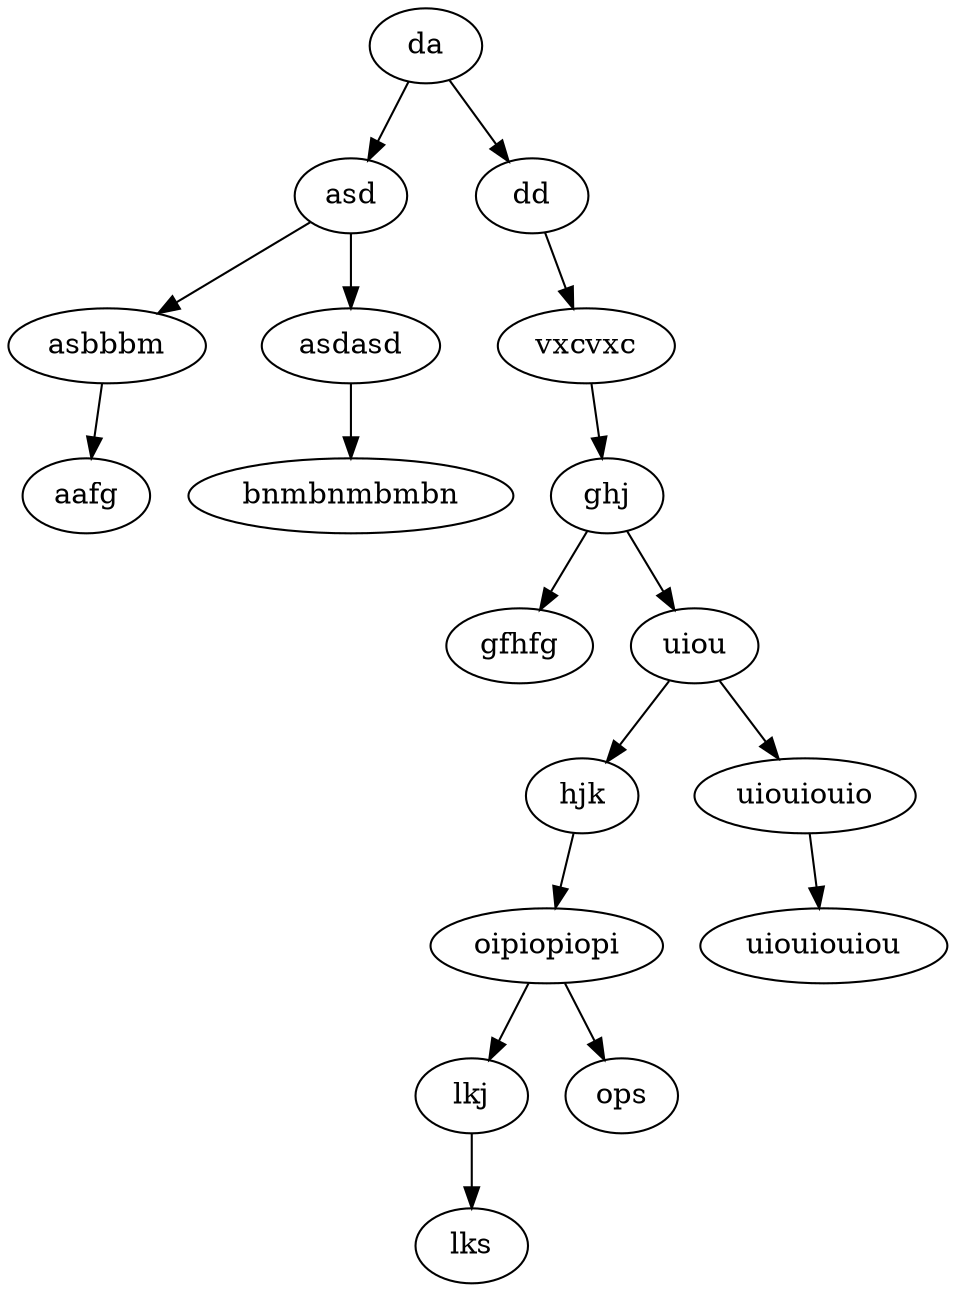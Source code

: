 digraph tree {
da;
da -> asd;
da -> dd;
dd;
dd -> vxcvxc;
vxcvxc;
vxcvxc -> ghj;
ghj;
ghj -> gfhfg;
ghj -> uiou;
uiou;
uiou -> hjk;
uiou -> uiouiouio;
uiouiouio;
uiouiouio -> uiouiouiou;
uiouiouiou;
hjk;
hjk -> oipiopiopi;
oipiopiopi;
oipiopiopi -> lkj;
oipiopiopi -> ops;
ops;
lkj;
lkj -> lks;
lks;
gfhfg;
asd;
asd -> asbbbm;
asd -> asdasd;
asdasd;
asdasd -> bnmbnmbmbn;
bnmbnmbmbn;
asbbbm;
asbbbm -> aafg;
aafg;
}
